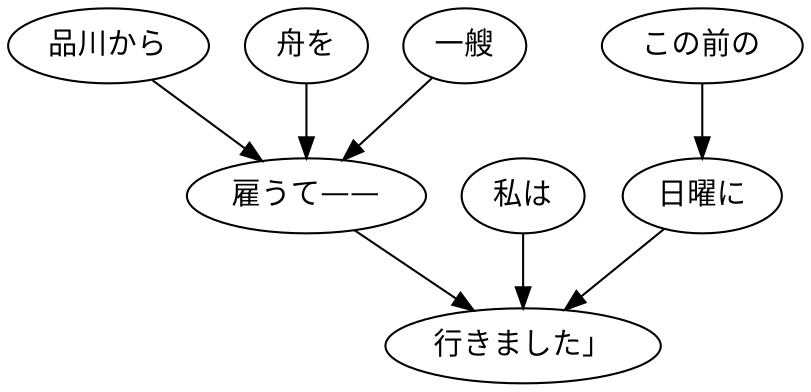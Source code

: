 digraph graph8941 {
	node0 [label="品川から"];
	node1 [label="舟を"];
	node2 [label="一艘"];
	node3 [label="雇うて——"];
	node4 [label="私は"];
	node5 [label="この前の"];
	node6 [label="日曜に"];
	node7 [label="行きました」"];
	node0 -> node3;
	node1 -> node3;
	node2 -> node3;
	node3 -> node7;
	node4 -> node7;
	node5 -> node6;
	node6 -> node7;
}
